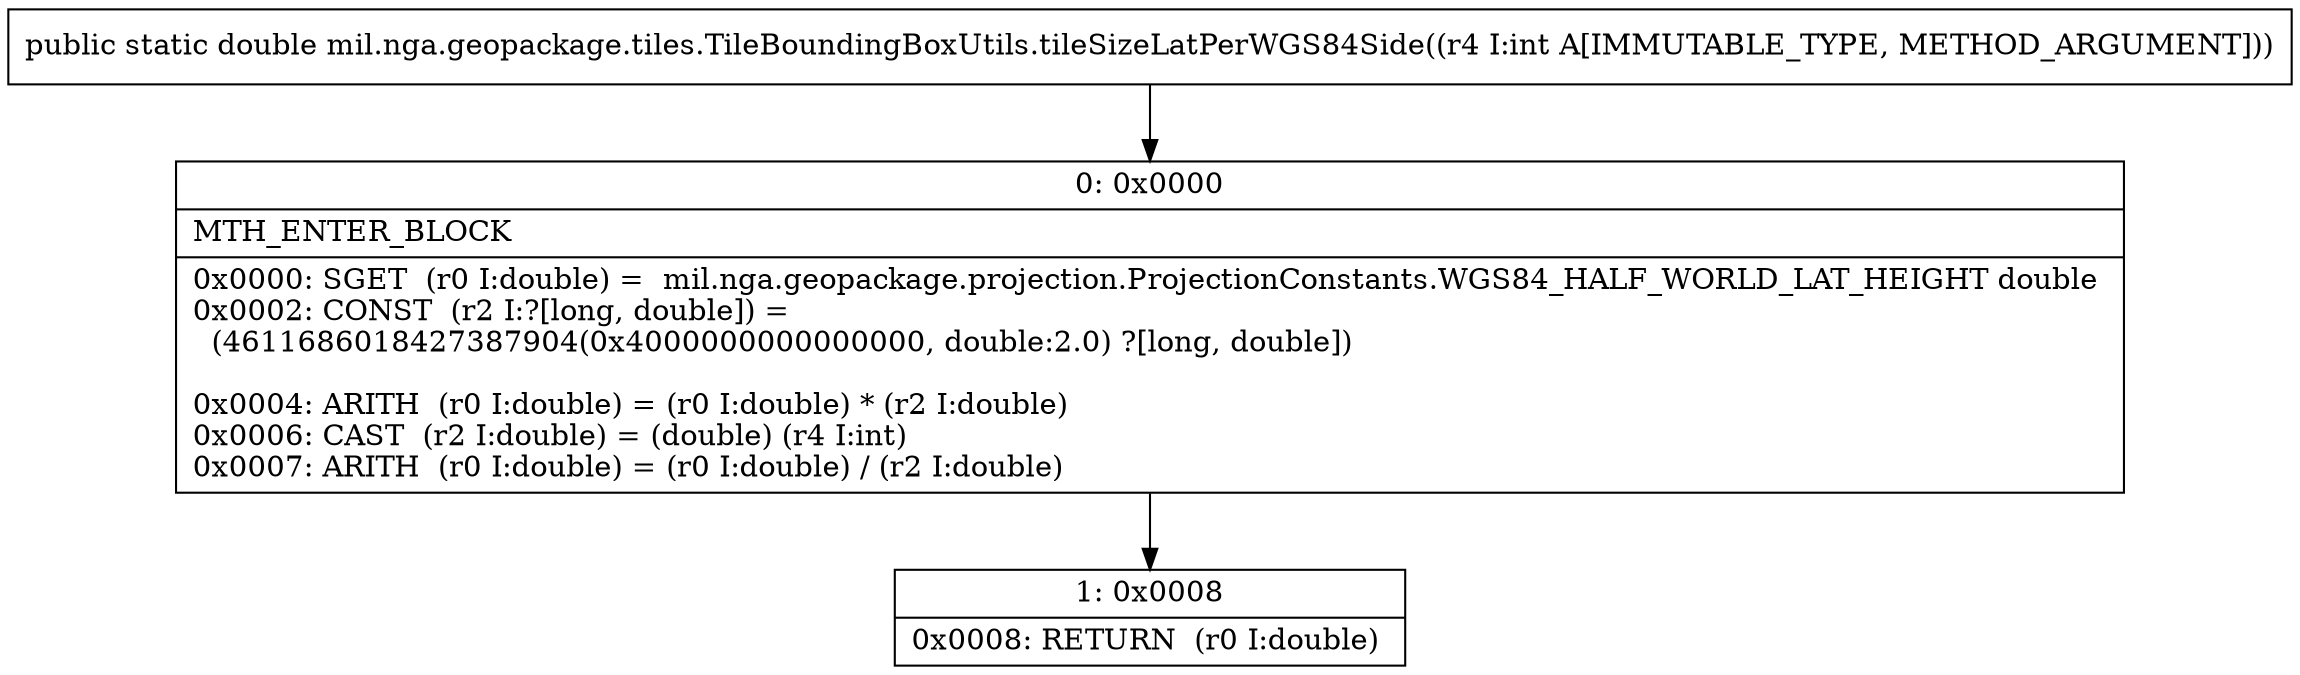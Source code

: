 digraph "CFG formil.nga.geopackage.tiles.TileBoundingBoxUtils.tileSizeLatPerWGS84Side(I)D" {
Node_0 [shape=record,label="{0\:\ 0x0000|MTH_ENTER_BLOCK\l|0x0000: SGET  (r0 I:double) =  mil.nga.geopackage.projection.ProjectionConstants.WGS84_HALF_WORLD_LAT_HEIGHT double \l0x0002: CONST  (r2 I:?[long, double]) = \l  (4611686018427387904(0x4000000000000000, double:2.0) ?[long, double])\l \l0x0004: ARITH  (r0 I:double) = (r0 I:double) * (r2 I:double) \l0x0006: CAST  (r2 I:double) = (double) (r4 I:int) \l0x0007: ARITH  (r0 I:double) = (r0 I:double) \/ (r2 I:double) \l}"];
Node_1 [shape=record,label="{1\:\ 0x0008|0x0008: RETURN  (r0 I:double) \l}"];
MethodNode[shape=record,label="{public static double mil.nga.geopackage.tiles.TileBoundingBoxUtils.tileSizeLatPerWGS84Side((r4 I:int A[IMMUTABLE_TYPE, METHOD_ARGUMENT])) }"];
MethodNode -> Node_0;
Node_0 -> Node_1;
}

